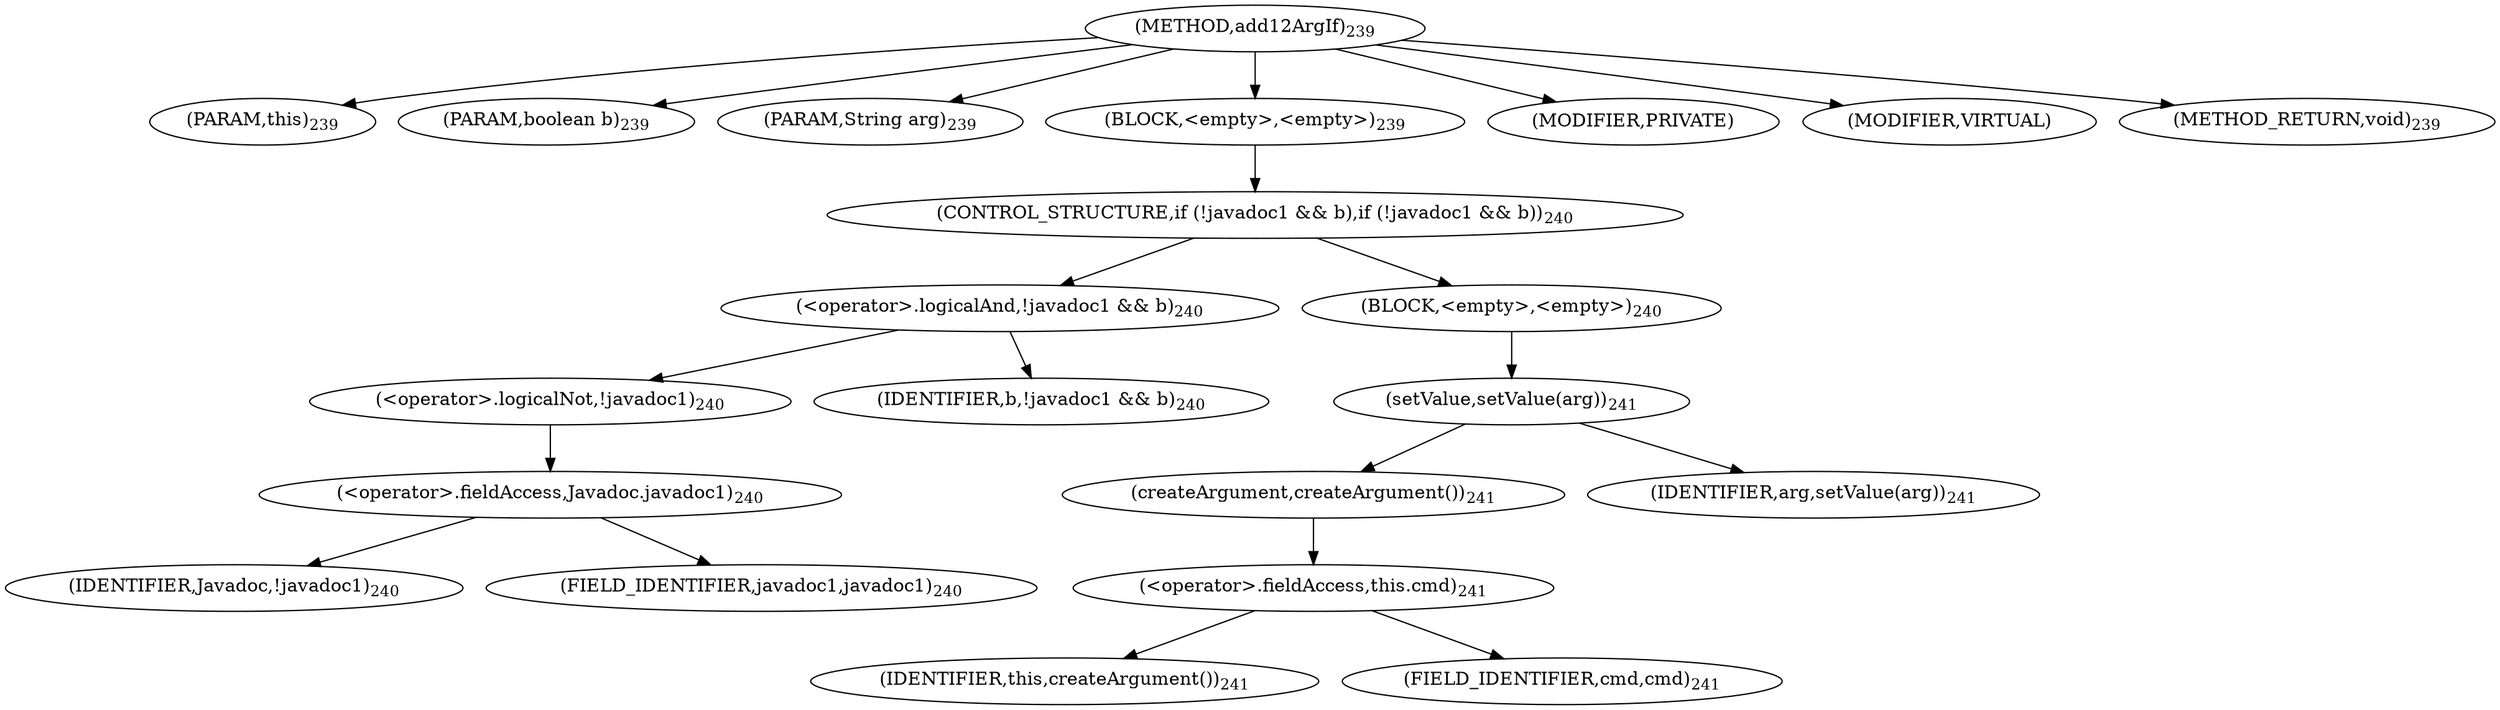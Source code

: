 digraph "add12ArgIf" {  
"788" [label = <(METHOD,add12ArgIf)<SUB>239</SUB>> ]
"789" [label = <(PARAM,this)<SUB>239</SUB>> ]
"790" [label = <(PARAM,boolean b)<SUB>239</SUB>> ]
"791" [label = <(PARAM,String arg)<SUB>239</SUB>> ]
"792" [label = <(BLOCK,&lt;empty&gt;,&lt;empty&gt;)<SUB>239</SUB>> ]
"793" [label = <(CONTROL_STRUCTURE,if (!javadoc1 &amp;&amp; b),if (!javadoc1 &amp;&amp; b))<SUB>240</SUB>> ]
"794" [label = <(&lt;operator&gt;.logicalAnd,!javadoc1 &amp;&amp; b)<SUB>240</SUB>> ]
"795" [label = <(&lt;operator&gt;.logicalNot,!javadoc1)<SUB>240</SUB>> ]
"796" [label = <(&lt;operator&gt;.fieldAccess,Javadoc.javadoc1)<SUB>240</SUB>> ]
"797" [label = <(IDENTIFIER,Javadoc,!javadoc1)<SUB>240</SUB>> ]
"798" [label = <(FIELD_IDENTIFIER,javadoc1,javadoc1)<SUB>240</SUB>> ]
"799" [label = <(IDENTIFIER,b,!javadoc1 &amp;&amp; b)<SUB>240</SUB>> ]
"800" [label = <(BLOCK,&lt;empty&gt;,&lt;empty&gt;)<SUB>240</SUB>> ]
"801" [label = <(setValue,setValue(arg))<SUB>241</SUB>> ]
"802" [label = <(createArgument,createArgument())<SUB>241</SUB>> ]
"803" [label = <(&lt;operator&gt;.fieldAccess,this.cmd)<SUB>241</SUB>> ]
"804" [label = <(IDENTIFIER,this,createArgument())<SUB>241</SUB>> ]
"805" [label = <(FIELD_IDENTIFIER,cmd,cmd)<SUB>241</SUB>> ]
"806" [label = <(IDENTIFIER,arg,setValue(arg))<SUB>241</SUB>> ]
"807" [label = <(MODIFIER,PRIVATE)> ]
"808" [label = <(MODIFIER,VIRTUAL)> ]
"809" [label = <(METHOD_RETURN,void)<SUB>239</SUB>> ]
  "788" -> "789" 
  "788" -> "790" 
  "788" -> "791" 
  "788" -> "792" 
  "788" -> "807" 
  "788" -> "808" 
  "788" -> "809" 
  "792" -> "793" 
  "793" -> "794" 
  "793" -> "800" 
  "794" -> "795" 
  "794" -> "799" 
  "795" -> "796" 
  "796" -> "797" 
  "796" -> "798" 
  "800" -> "801" 
  "801" -> "802" 
  "801" -> "806" 
  "802" -> "803" 
  "803" -> "804" 
  "803" -> "805" 
}
